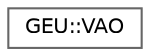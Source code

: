 digraph "Gráfico de jerarquía de clases"
{
 // LATEX_PDF_SIZE
  bgcolor="transparent";
  edge [fontname=Helvetica,fontsize=10,labelfontname=Helvetica,labelfontsize=10];
  node [fontname=Helvetica,fontsize=10,shape=box,height=0.2,width=0.4];
  rankdir="LR";
  Node0 [id="Node000000",label="GEU::VAO",height=0.2,width=0.4,color="grey40", fillcolor="white", style="filled",URL="$de/d03/class_g_e_u_1_1_v_a_o.html",tooltip=" "];
}
